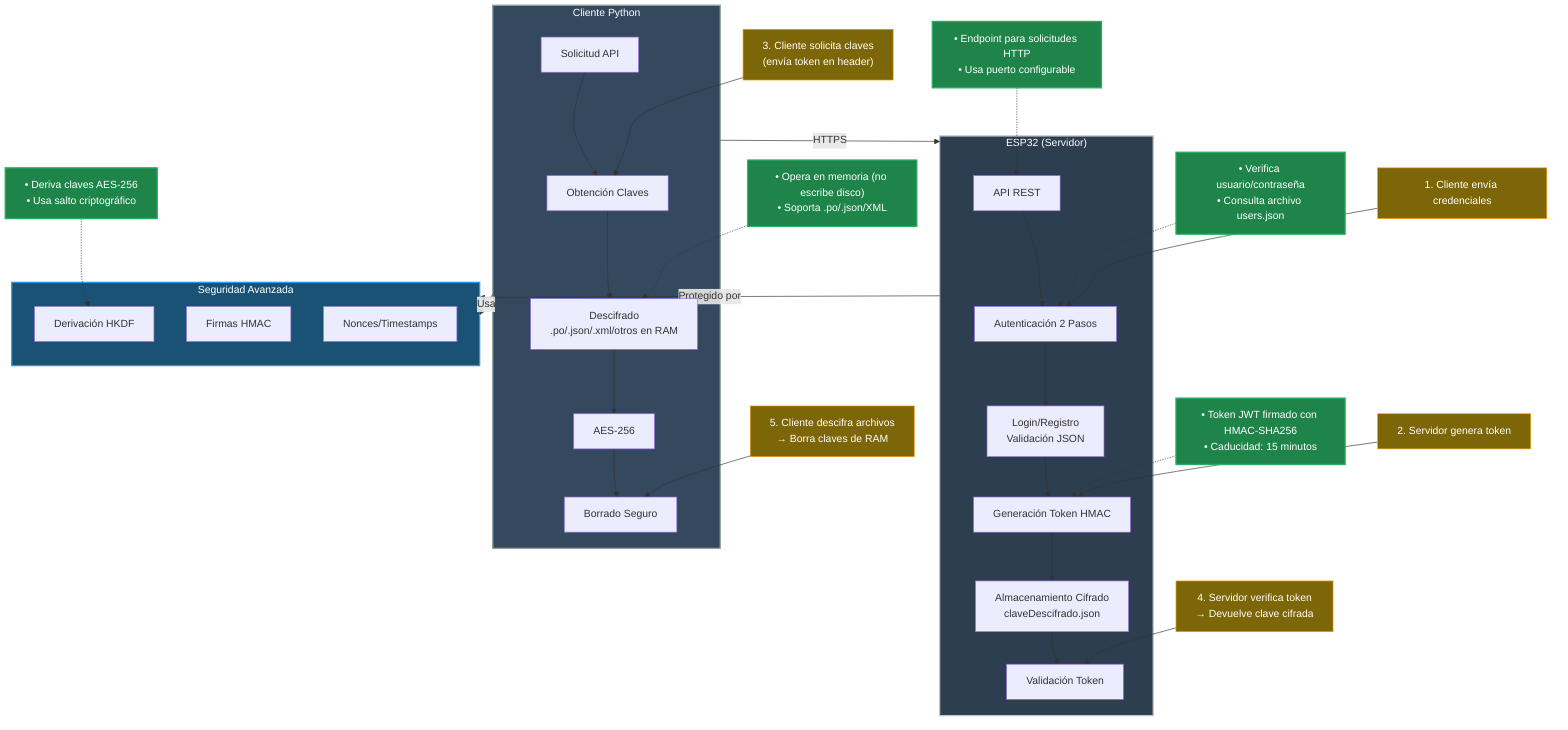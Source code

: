 flowchart TD
    %% ===== MÓDULO ESP32 =====
    subgraph ESP32["ESP32 (Servidor)"]
        A[API REST] --> B[Autenticación 2 Pasos]
        B --> C[Login/Registro\nValidación JSON]
        C --> D[Generación Token HMAC]
        D --> E[Almacenamiento Cifrado\nclaveDescifrado.json]
        E --> F[Validación Token]
    end

    %% ===== MÓDULO PYTHON =====
    subgraph Python["Cliente Python"]
        G[Solicitud API] --> H[Obtención Claves]
        H --> I[Descifrado\n.po/.json/.xml/otros en RAM]
        I --> J[AES-256]
        J --> K[Borrado Seguro]
    end

    %% ===== SEGURIDAD =====
    subgraph Seguridad["Seguridad Avanzada"]
        L[Derivación HKDF]
        M[Firmas HMAC]
        N[Nonces/Timestamps]
    end

    %% ===== INTERACCIONES =====
    Python -- HTTPS --> ESP32
    ESP32 -->|Protegido por| Seguridad
    Python -->|Usa| Seguridad

    %% ===== EXPLICACIONES =====
    noteA["• Endpoint para solicitudes HTTP\n• Usa puerto configurable"] -.-> A
    noteB["• Verifica usuario/contraseña\n• Consulta archivo users.json"] -.-> B
    noteD["• Token JWT firmado con HMAC-SHA256\n• Caducidad: 15 minutos"] -.-> D
    noteI["• Opera en memoria (no escribe disco)\n• Soporta .po/.json/XML"] -.-> I
    noteL["• Deriva claves AES-256\n• Usa salto criptográfico"] -.-> L
 
    %% ===== FLUJO PRINCIPAL =====
    paso1["1. Cliente envía credenciales"] --> B
    paso2["2. Servidor genera token"] --> D
    paso3["3. Cliente solicita claves\n(envía token en header)"] --> H
    paso4["4. Servidor verifica token\n→ Devuelve clave cifrada"] --> F
    paso5["5. Cliente descifra archivos\n→ Borra claves de RAM"] --> K

    %% ===== ESTILOS =====
    classDef esp32 fill:#2c3e50,stroke:#bdc3c7,color:white,stroke-width:2px;
    classDef python fill:#34495e,stroke:#95a5a6,color:white,stroke-width:2px;
    classDef security fill:#1a5276,stroke:#3498db,color:white,stroke-width:2px;
    classDef notes fill:#1e8449,stroke:#27ae60,color:white,stroke-width:2px;
    classDef steps fill:#7d6608,stroke:#f39c12,color:white,dashed;
    
    class ESP32 esp32;
    class Python python;
    class Seguridad security;
    class noteA,noteB,noteD,noteI,noteL notes;
    class paso1,paso2,paso3,paso4,paso5 steps;